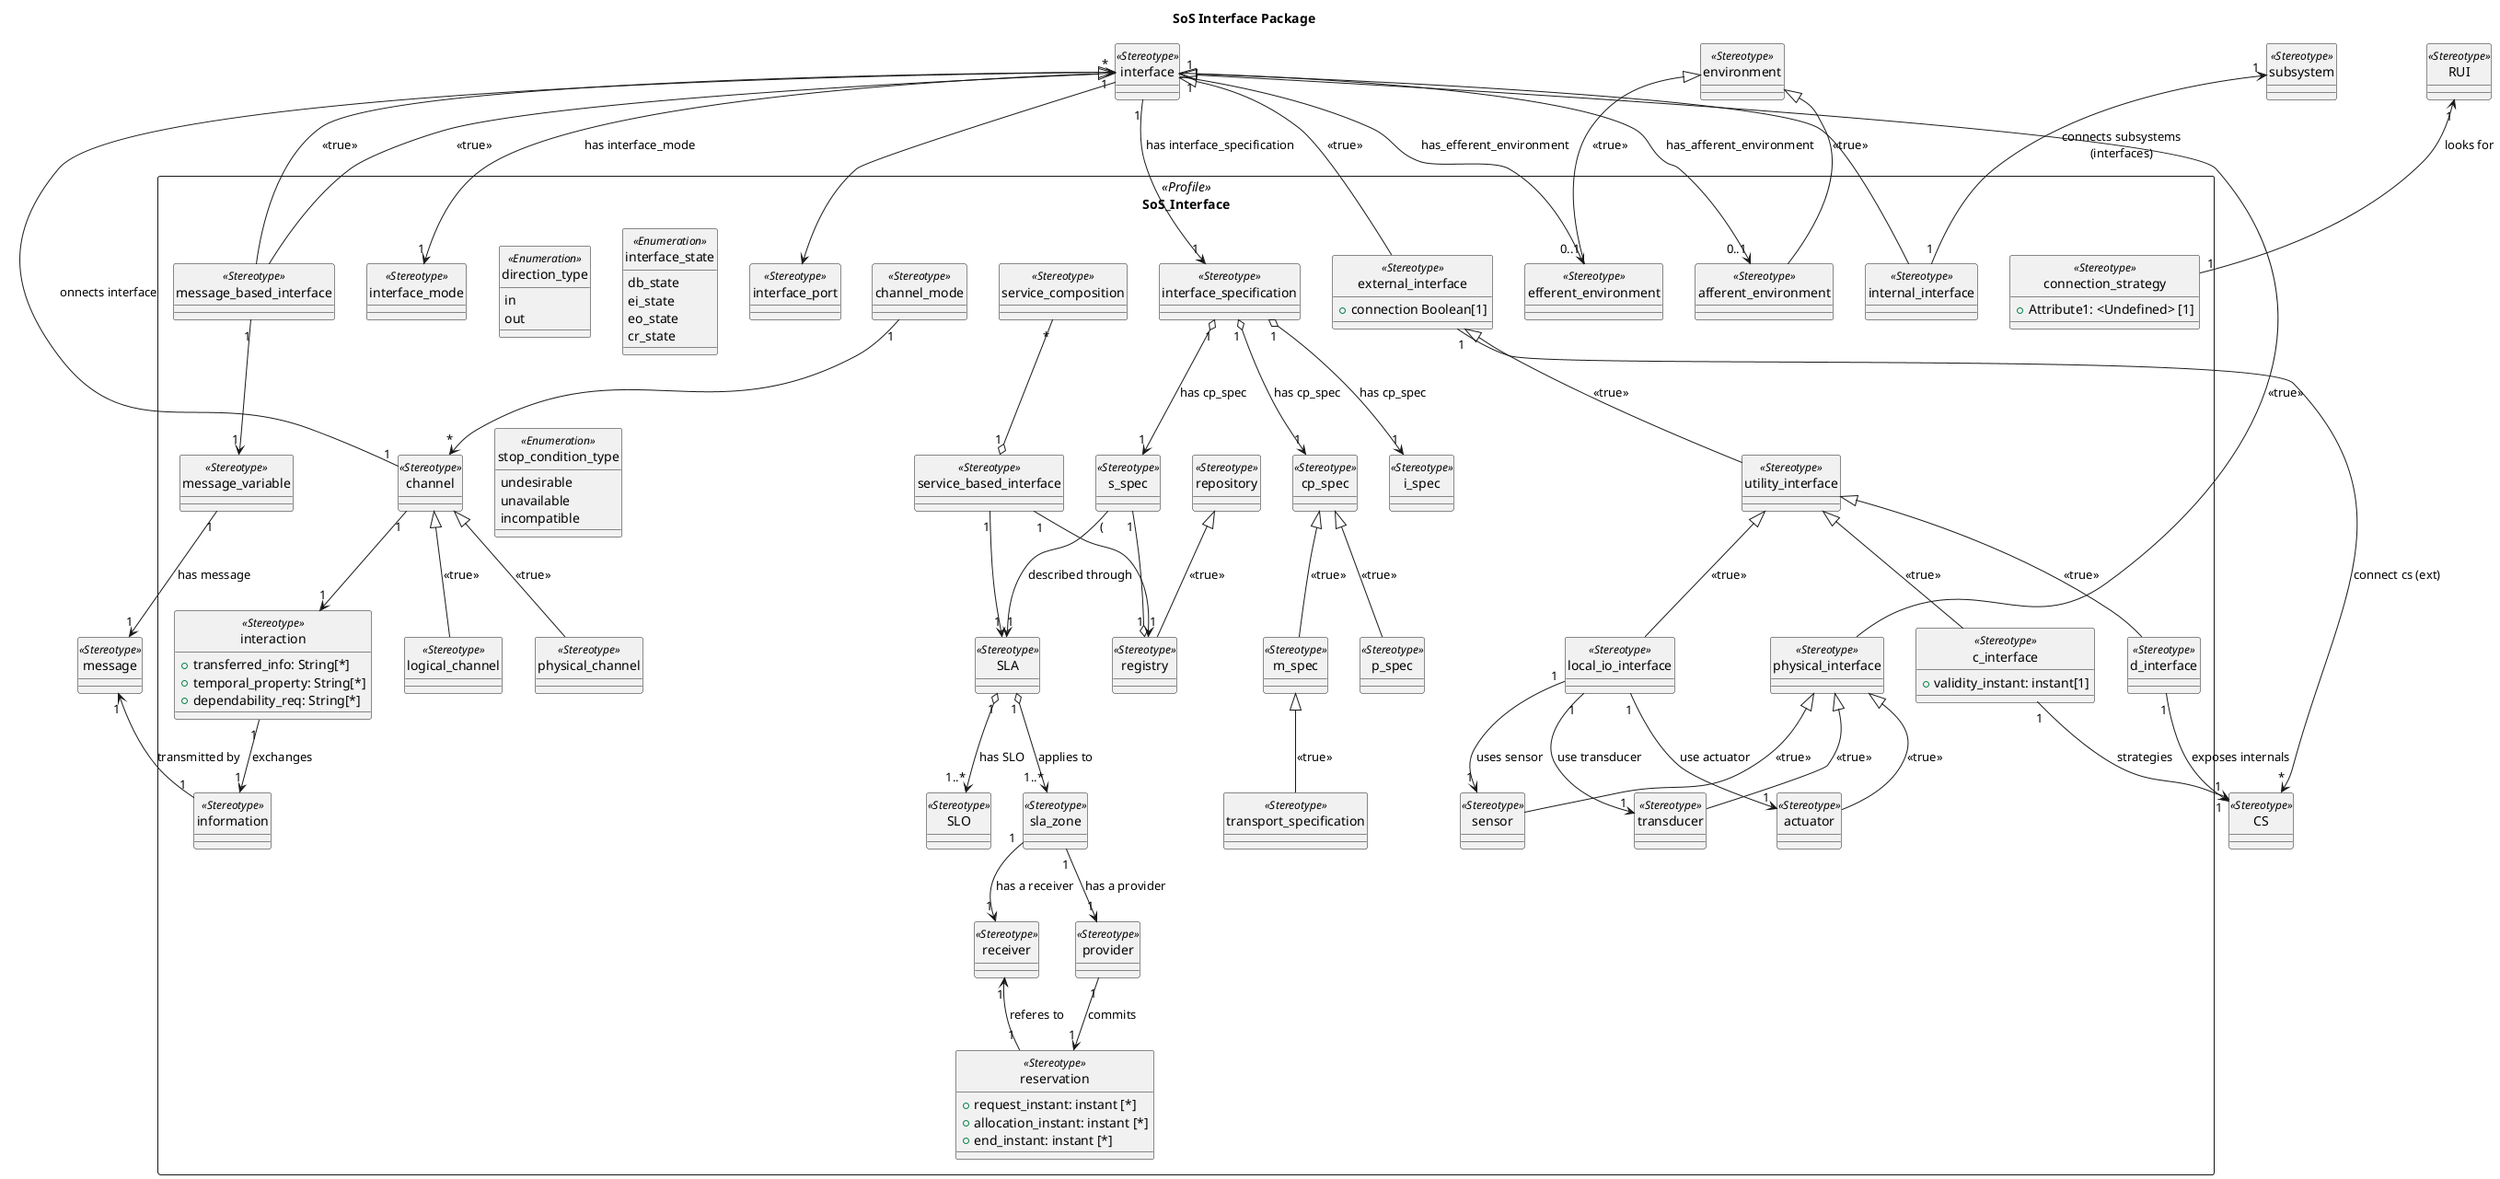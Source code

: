 @startuml
	title SoS Interface Package
	skinparam componentStyle rectangle
	
	' Main Stereotypes
	
	
	class "CS" as CS <<Stereotype>>
	class interface<<Stereotype>>

	class subsystem<<Stereotype>>
	class environment <<Stereotype>>
	class message <<Stereotype>>
	class RUI <<Stereotype>>
	
	rectangle SoS_Interface <<Profile>> {
		enum direction_type <<Enumeration>> {
			in
			out
		}
		enum interface_state <<Enumeration>> {
			db_state
			ei_state
			eo_state
			cr_state
		}
		
		enum stop_condition_type <<Enumeration>> {
			undesirable
			unavailable
			incompatible
		}
		class external_interface <<Stereotype>> {
			+connection Boolean[1]
		}
		class internal_interface <<Stereotype>>
		class interface_specification<<Stereotype>>
		class c_interface <<Stereotype>> {
			+ validity_instant: instant[1]
		}
		class d_interface <<Stereotype>>
		class channel<<Stereotype>>
		class interaction <<Stereotype>> {
			+ transferred_info: String[*]
			+ temporal_property: String[*]
			+ dependability_req: String[*]
		}
		class channel_mode <<Stereotype>>
		class information <<Stereotype>>
		class message_variable <<Stereotype>>
		class transport_specification <<Stereotype>>
		class physical_interface <<Stereotype>>
		class local_io_interface <<Stereotype>>
		class utility_interface <<Stereotype>>
		'class u_interface <<Stereotype>>
		class SLA <<Stereotype>>
		class SLO <<Stereotype>>
		class sla_zone <<Stereotype>>
		class receiver <<Stereotype>>
		class provider <<Stereotype>>
		class message_based_interface <<Stereotype>>
		class service_based_interface <<Stereotype>>
		class registry <<Stereotype>>
		class repository <<Stereotype>>
		class interface_port <<Stereotype>>

		class logical_channel <<Stereotype>>
		class physical_channel <<Stereotype>>
		class sensor <<Stereotype>>
		class actuator <<Stereotype>>
		class transducer <<Stereotype>>
		class afferent_environment <<Stereotype>>
		class efferent_environment <<Stereotype>>
		class service_composition <<Stereotype>>
		class interface_mode <<Stereotype>>
		class i_spec <<Stereotype>>
		class s_spec <<Stereotype>>
		class p_spec <<Stereotype>>
		class m_spec <<Stereotype>>
		class cp_spec <<Stereotype>>
		class reservation <<Stereotype>> {
			+ request_instant: instant [*]
			+ allocation_instant: instant [*]
			+ end_instant: instant [*]
		}
		class connection_strategy <<Stereotype>> {
			+ Attribute1: <Undefined> [1]
		}
	}
	' Associations
	external_interface "1" -left-> "*" CS: connect cs (ext)
	d_interface "1" --> "1" CS: exposes internals
	c_interface "1" --> "1" CS: strategies
	
	information "1" -left-> "1" message: transmitted by
	message_variable "1" --> "1" message: has message
	connection_strategy "1" -up-> "1" RUI: looks for
	
	
	internal_interface "1" -up-> "1" subsystem: connects subsystems\n(interfaces)
	
	channel "1" -up-> "*" interface: onnects interface
	internal_interface -up-|> interface
	external_interface -up-|> interface: <<true>>
	physical_interface -up-|> interface: <<true>>
	message_based_interface -up-|> interface: <<true>>
	interface "1" --> "1" interface_specification: has interface_specification
	interface "1" --> "1" interface_mode: has interface_mode
	interface "1" --> "0..1" afferent_environment: has_afferent_environment
	interface "1" --> "0..1" efferent_environment: has_efferent_environment
	interface -right-> interface_port
	
	afferent_environment -up-|> environment: <<true>>
	efferent_environment -up-|> environment: <<true>>
	
	logical_channel -up-|> channel: <<true>>
	physical_channel -up-|> channel: <<true>>
	
	channel "1" --> "1" interaction
	interaction "1" --> "1" information: exchanges
	
	channel_mode "1" --> "*" channel
	
	utility_interface -up-|> external_interface: <<true>>
	c_interface -up-|> utility_interface: <<true>>
	local_io_interface -up-|> utility_interface: <<true>>
		
	local_io_interface "1" --> "1" sensor: uses sensor
	sensor -up-|> physical_interface: <<true>>
	
	message_based_interface "1" --> "1" message_variable 
	
	d_interface -up-|> utility_interface: <<true>>
	
	local_io_interface "1" --> "1" actuator: use actuator
	local_io_interface "1" --> "1" transducer: use transducer
	
	actuator -up-|> physical_interface: <<true>>
	
	transducer -up-|> physical_interface: <<true>>
	
	message_based_interface --|> interface: <<true>>
	
	interface_specification "1" o--> "1" cp_spec: has cp_spec
	interface_specification "1" o--> "1" i_spec: has cp_spec
	interface_specification "1" o--> "1" s_spec: has cp_spec
	
	p_spec -up-|> cp_spec: <<true>>
	m_spec -up-|> cp_spec: <<true>>
	
	transport_specification -up-|> m_spec: <<true>>
	
	s_spec "(" --> "1" SLA: described through
	registry "1" o-up- "1" s_spec
	
	SLA "1" o--> "1..*" SLO: has SLO
	SLA "1" o--> "1..*" sla_zone: applies to
	service_based_interface "1" --> "1" SLA
	
	sla_zone "1" --> "1" receiver: has a receiver
	sla_zone "1" --> "1" provider: has a provider
	
	reservation "1" -up-> "1" receiver: referes to 
	provider "1" --> "1" reservation: commits
	
	service_composition "*" --o "1" service_based_interface
	
	service_based_interface "1" --> "1" registry
	registry -up-|> repository: <<true>>
	
	hide <<Stereotype>> circle
	hide <<Enumeration>> circle
@enduml
